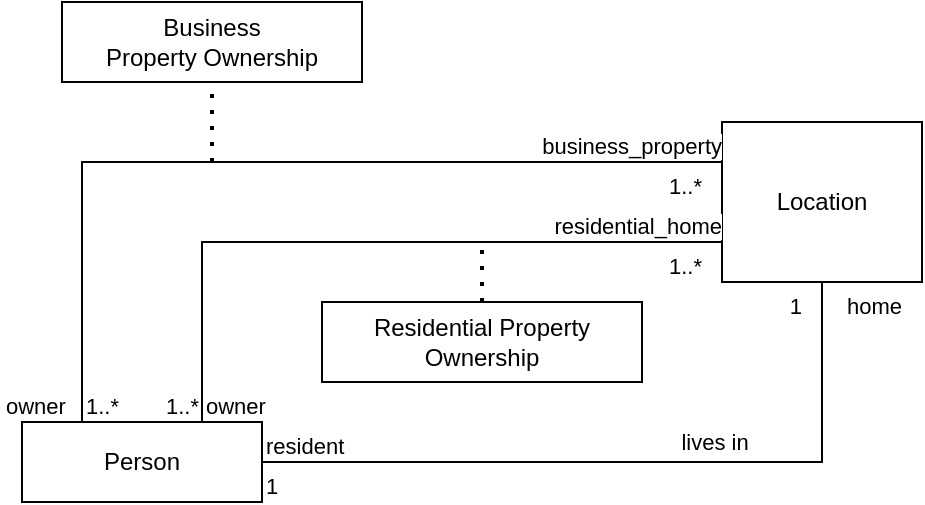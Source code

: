 <mxfile version="26.2.15" pages="2">
  <diagram id="OiCo3ht9TAnMGAidCaQj" name="Property Ownership">
    <mxGraphModel dx="632" dy="442" grid="1" gridSize="10" guides="1" tooltips="1" connect="1" arrows="1" fold="1" page="1" pageScale="1" pageWidth="827" pageHeight="1169" math="0" shadow="0">
      <root>
        <mxCell id="0" />
        <mxCell id="1" parent="0" />
        <mxCell id="a0RPGaauXWWTW4SdofBy-1" value="Person" style="whiteSpace=wrap;html=1;align=center;" vertex="1" parent="1">
          <mxGeometry x="120" y="260" width="120" height="40" as="geometry" />
        </mxCell>
        <mxCell id="a0RPGaauXWWTW4SdofBy-2" value="Location" style="whiteSpace=wrap;html=1;align=center;" vertex="1" parent="1">
          <mxGeometry x="470" y="110" width="100" height="80" as="geometry" />
        </mxCell>
        <mxCell id="a0RPGaauXWWTW4SdofBy-4" value="" style="endArrow=none;html=1;edgeStyle=orthogonalEdgeStyle;rounded=0;entryX=0.5;entryY=1;entryDx=0;entryDy=0;" edge="1" parent="1" source="a0RPGaauXWWTW4SdofBy-1" target="a0RPGaauXWWTW4SdofBy-2">
          <mxGeometry relative="1" as="geometry">
            <mxPoint x="250" y="280" as="sourcePoint" />
            <mxPoint x="430" y="190" as="targetPoint" />
          </mxGeometry>
        </mxCell>
        <mxCell id="a0RPGaauXWWTW4SdofBy-5" value="resident" style="edgeLabel;resizable=0;html=1;align=left;verticalAlign=bottom;" connectable="0" vertex="1" parent="a0RPGaauXWWTW4SdofBy-4">
          <mxGeometry x="-1" relative="1" as="geometry">
            <mxPoint as="offset" />
          </mxGeometry>
        </mxCell>
        <mxCell id="a0RPGaauXWWTW4SdofBy-6" value="home" style="edgeLabel;resizable=0;html=1;align=right;verticalAlign=bottom;" connectable="0" vertex="1" parent="a0RPGaauXWWTW4SdofBy-4">
          <mxGeometry x="1" relative="1" as="geometry">
            <mxPoint x="40" y="20" as="offset" />
          </mxGeometry>
        </mxCell>
        <mxCell id="a0RPGaauXWWTW4SdofBy-9" value="lives in" style="edgeLabel;html=1;align=center;verticalAlign=middle;resizable=0;points=[];" vertex="1" connectable="0" parent="a0RPGaauXWWTW4SdofBy-4">
          <mxGeometry x="0.255" relative="1" as="geometry">
            <mxPoint x="-6" y="-10" as="offset" />
          </mxGeometry>
        </mxCell>
        <mxCell id="a0RPGaauXWWTW4SdofBy-7" value="1" style="edgeLabel;resizable=0;html=1;align=left;verticalAlign=bottom;" connectable="0" vertex="1" parent="1">
          <mxGeometry x="240" y="300" as="geometry" />
        </mxCell>
        <mxCell id="a0RPGaauXWWTW4SdofBy-8" value="1" style="edgeLabel;resizable=0;html=1;align=right;verticalAlign=bottom;" connectable="0" vertex="1" parent="1">
          <mxGeometry x="510.0" y="210.004" as="geometry" />
        </mxCell>
        <mxCell id="a0RPGaauXWWTW4SdofBy-10" value="" style="endArrow=none;html=1;edgeStyle=orthogonalEdgeStyle;rounded=0;exitX=0.75;exitY=0;exitDx=0;exitDy=0;entryX=0;entryY=0.75;entryDx=0;entryDy=0;" edge="1" parent="1" source="a0RPGaauXWWTW4SdofBy-1" target="a0RPGaauXWWTW4SdofBy-2">
          <mxGeometry relative="1" as="geometry">
            <mxPoint x="340" y="250" as="sourcePoint" />
            <mxPoint x="500" y="250" as="targetPoint" />
          </mxGeometry>
        </mxCell>
        <mxCell id="a0RPGaauXWWTW4SdofBy-11" value="owner" style="edgeLabel;resizable=0;html=1;align=left;verticalAlign=bottom;" connectable="0" vertex="1" parent="a0RPGaauXWWTW4SdofBy-10">
          <mxGeometry x="-1" relative="1" as="geometry" />
        </mxCell>
        <mxCell id="a0RPGaauXWWTW4SdofBy-12" value="residential_home" style="edgeLabel;resizable=0;html=1;align=right;verticalAlign=bottom;" connectable="0" vertex="1" parent="a0RPGaauXWWTW4SdofBy-10">
          <mxGeometry x="1" relative="1" as="geometry" />
        </mxCell>
        <mxCell id="a0RPGaauXWWTW4SdofBy-13" value="" style="endArrow=none;html=1;edgeStyle=orthogonalEdgeStyle;rounded=0;exitX=0.25;exitY=0;exitDx=0;exitDy=0;entryX=0;entryY=0.25;entryDx=0;entryDy=0;" edge="1" parent="1" source="a0RPGaauXWWTW4SdofBy-1" target="a0RPGaauXWWTW4SdofBy-2">
          <mxGeometry relative="1" as="geometry">
            <mxPoint x="340" y="250" as="sourcePoint" />
            <mxPoint x="500" y="250" as="targetPoint" />
          </mxGeometry>
        </mxCell>
        <mxCell id="a0RPGaauXWWTW4SdofBy-14" value="owner" style="edgeLabel;resizable=0;html=1;align=left;verticalAlign=bottom;" connectable="0" vertex="1" parent="a0RPGaauXWWTW4SdofBy-13">
          <mxGeometry x="-1" relative="1" as="geometry">
            <mxPoint x="-40" as="offset" />
          </mxGeometry>
        </mxCell>
        <mxCell id="a0RPGaauXWWTW4SdofBy-15" value="business_property" style="edgeLabel;resizable=0;html=1;align=right;verticalAlign=bottom;" connectable="0" vertex="1" parent="a0RPGaauXWWTW4SdofBy-13">
          <mxGeometry x="1" relative="1" as="geometry" />
        </mxCell>
        <mxCell id="a0RPGaauXWWTW4SdofBy-16" value="1..*" style="edgeLabel;resizable=0;html=1;align=right;verticalAlign=bottom;" connectable="0" vertex="1" parent="1">
          <mxGeometry x="460.0" y="190.004" as="geometry" />
        </mxCell>
        <mxCell id="a0RPGaauXWWTW4SdofBy-17" value="1..*" style="edgeLabel;resizable=0;html=1;align=left;verticalAlign=bottom;" connectable="0" vertex="1" parent="1">
          <mxGeometry x="190" y="260" as="geometry" />
        </mxCell>
        <mxCell id="a0RPGaauXWWTW4SdofBy-18" value="1..*" style="edgeLabel;resizable=0;html=1;align=left;verticalAlign=bottom;" connectable="0" vertex="1" parent="1">
          <mxGeometry x="150" y="260" as="geometry" />
        </mxCell>
        <mxCell id="a0RPGaauXWWTW4SdofBy-19" value="Business&lt;div&gt;Property Ownership&lt;/div&gt;" style="whiteSpace=wrap;html=1;align=center;" vertex="1" parent="1">
          <mxGeometry x="140" y="50" width="150" height="40" as="geometry" />
        </mxCell>
        <mxCell id="a0RPGaauXWWTW4SdofBy-20" value="Residential Property Ownership" style="whiteSpace=wrap;html=1;align=center;" vertex="1" parent="1">
          <mxGeometry x="270" y="200" width="160" height="40" as="geometry" />
        </mxCell>
        <mxCell id="a0RPGaauXWWTW4SdofBy-21" value="" style="endArrow=none;dashed=1;html=1;dashPattern=1 3;strokeWidth=2;rounded=0;entryX=0.5;entryY=1;entryDx=0;entryDy=0;" edge="1" parent="1" target="a0RPGaauXWWTW4SdofBy-19">
          <mxGeometry width="50" height="50" relative="1" as="geometry">
            <mxPoint x="215" y="130" as="sourcePoint" />
            <mxPoint x="440" y="220" as="targetPoint" />
          </mxGeometry>
        </mxCell>
        <mxCell id="a0RPGaauXWWTW4SdofBy-22" value="1..*" style="edgeLabel;resizable=0;html=1;align=right;verticalAlign=bottom;" connectable="0" vertex="1" parent="1">
          <mxGeometry x="460.0" y="150.004" as="geometry" />
        </mxCell>
        <mxCell id="a0RPGaauXWWTW4SdofBy-23" value="" style="endArrow=none;dashed=1;html=1;dashPattern=1 3;strokeWidth=2;rounded=0;exitX=0.5;exitY=0;exitDx=0;exitDy=0;" edge="1" parent="1" source="a0RPGaauXWWTW4SdofBy-20">
          <mxGeometry width="50" height="50" relative="1" as="geometry">
            <mxPoint x="225" y="140" as="sourcePoint" />
            <mxPoint x="350" y="170" as="targetPoint" />
          </mxGeometry>
        </mxCell>
      </root>
    </mxGraphModel>
  </diagram>
  <diagram id="oBORmlcnGB-zdoD342w6" name="Person Address">
    <mxGraphModel dx="1106" dy="774" grid="1" gridSize="10" guides="1" tooltips="1" connect="1" arrows="1" fold="1" page="1" pageScale="1" pageWidth="827" pageHeight="1169" math="0" shadow="0">
      <root>
        <mxCell id="0" />
        <mxCell id="1" parent="0" />
        <mxCell id="NJH5EoAntycau8tvKAXF-1" value="Person" style="whiteSpace=wrap;html=1;align=center;" vertex="1" parent="1">
          <mxGeometry x="120" y="200" width="100" height="40" as="geometry" />
        </mxCell>
        <mxCell id="NJH5EoAntycau8tvKAXF-2" value="Location" style="whiteSpace=wrap;html=1;align=center;" vertex="1" parent="1">
          <mxGeometry x="370" y="200" width="100" height="40" as="geometry" />
        </mxCell>
        <mxCell id="NJH5EoAntycau8tvKAXF-3" value="" style="endArrow=none;html=1;edgeStyle=orthogonalEdgeStyle;rounded=0;exitX=1;exitY=0.5;exitDx=0;exitDy=0;entryX=0;entryY=0.5;entryDx=0;entryDy=0;" edge="1" parent="1" source="NJH5EoAntycau8tvKAXF-1" target="NJH5EoAntycau8tvKAXF-2">
          <mxGeometry relative="1" as="geometry">
            <mxPoint x="330" y="400" as="sourcePoint" />
            <mxPoint x="490" y="400" as="targetPoint" />
          </mxGeometry>
        </mxCell>
        <mxCell id="NJH5EoAntycau8tvKAXF-4" value="resident" style="edgeLabel;resizable=0;html=1;align=left;verticalAlign=bottom;" connectable="0" vertex="1" parent="NJH5EoAntycau8tvKAXF-3">
          <mxGeometry x="-1" relative="1" as="geometry" />
        </mxCell>
        <mxCell id="NJH5EoAntycau8tvKAXF-5" value="home_address" style="edgeLabel;resizable=0;html=1;align=right;verticalAlign=bottom;" connectable="0" vertex="1" parent="NJH5EoAntycau8tvKAXF-3">
          <mxGeometry x="1" relative="1" as="geometry" />
        </mxCell>
        <mxCell id="NJH5EoAntycau8tvKAXF-6" value="1..*" style="edgeLabel;resizable=0;html=1;align=left;verticalAlign=bottom;" connectable="0" vertex="1" parent="1">
          <mxGeometry x="220" y="240" as="geometry" />
        </mxCell>
        <mxCell id="NJH5EoAntycau8tvKAXF-7" value="1" style="edgeLabel;resizable=0;html=1;align=right;verticalAlign=bottom;" connectable="0" vertex="1" parent="1">
          <mxGeometry x="360" y="240" as="geometry" />
        </mxCell>
        <mxCell id="NJH5EoAntycau8tvKAXF-8" value="Profile" style="whiteSpace=wrap;html=1;align=center;" vertex="1" parent="1">
          <mxGeometry x="240" y="100" width="100" height="40" as="geometry" />
        </mxCell>
        <mxCell id="NJH5EoAntycau8tvKAXF-9" value="" style="endArrow=none;html=1;edgeStyle=orthogonalEdgeStyle;rounded=0;exitX=0.5;exitY=0;exitDx=0;exitDy=0;entryX=0;entryY=0.5;entryDx=0;entryDy=0;" edge="1" parent="1" source="NJH5EoAntycau8tvKAXF-1" target="NJH5EoAntycau8tvKAXF-8">
          <mxGeometry relative="1" as="geometry">
            <mxPoint x="50" y="130" as="sourcePoint" />
            <mxPoint x="230" y="130" as="targetPoint" />
          </mxGeometry>
        </mxCell>
        <mxCell id="NJH5EoAntycau8tvKAXF-10" value="owner" style="edgeLabel;resizable=0;html=1;align=left;verticalAlign=bottom;" connectable="0" vertex="1" parent="NJH5EoAntycau8tvKAXF-9">
          <mxGeometry x="-1" relative="1" as="geometry" />
        </mxCell>
        <mxCell id="NJH5EoAntycau8tvKAXF-11" value="details" style="edgeLabel;resizable=0;html=1;align=right;verticalAlign=bottom;" connectable="0" vertex="1" parent="NJH5EoAntycau8tvKAXF-9">
          <mxGeometry x="1" relative="1" as="geometry">
            <mxPoint x="-10" as="offset" />
          </mxGeometry>
        </mxCell>
        <mxCell id="NJH5EoAntycau8tvKAXF-12" value="has" style="edgeLabel;html=1;align=center;verticalAlign=middle;resizable=0;points=[];" vertex="1" connectable="0" parent="NJH5EoAntycau8tvKAXF-9">
          <mxGeometry x="-0.373" relative="1" as="geometry">
            <mxPoint as="offset" />
          </mxGeometry>
        </mxCell>
        <mxCell id="NJH5EoAntycau8tvKAXF-13" value="1" style="edgeLabel;resizable=0;html=1;align=right;verticalAlign=bottom;" connectable="0" vertex="1" parent="1">
          <mxGeometry x="400" y="250" as="geometry">
            <mxPoint x="-236" y="-52" as="offset" />
          </mxGeometry>
        </mxCell>
        <mxCell id="NJH5EoAntycau8tvKAXF-14" value="1..*" style="edgeLabel;resizable=0;html=1;align=left;verticalAlign=bottom;" connectable="0" vertex="1" parent="1">
          <mxGeometry x="210" y="140" as="geometry" />
        </mxCell>
      </root>
    </mxGraphModel>
  </diagram>
</mxfile>
